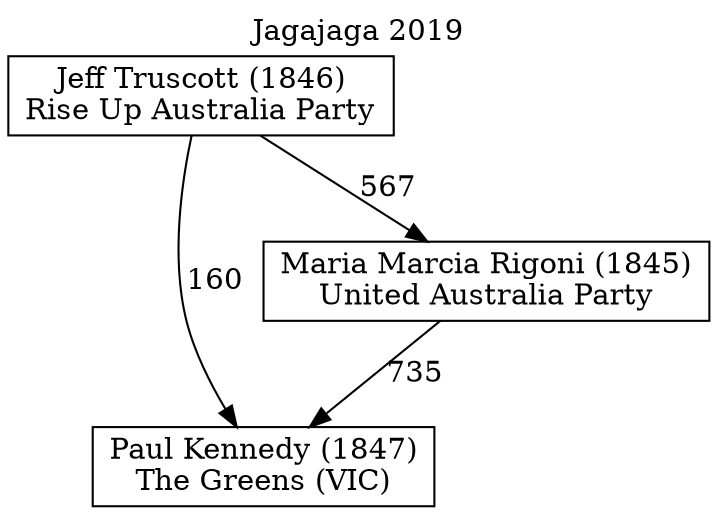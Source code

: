 // House preference flow
digraph "Paul Kennedy (1847)_Jagajaga_2019" {
	graph [label="Jagajaga 2019" labelloc=t mclimit=10]
	node [shape=box]
	"Paul Kennedy (1847)" [label="Paul Kennedy (1847)
The Greens (VIC)"]
	"Maria Marcia Rigoni (1845)" [label="Maria Marcia Rigoni (1845)
United Australia Party"]
	"Jeff Truscott (1846)" [label="Jeff Truscott (1846)
Rise Up Australia Party"]
	"Paul Kennedy (1847)" [label="Paul Kennedy (1847)
The Greens (VIC)"]
	"Jeff Truscott (1846)" [label="Jeff Truscott (1846)
Rise Up Australia Party"]
	"Jeff Truscott (1846)" [label="Jeff Truscott (1846)
Rise Up Australia Party"]
	"Maria Marcia Rigoni (1845)" [label="Maria Marcia Rigoni (1845)
United Australia Party"]
	"Jeff Truscott (1846)" [label="Jeff Truscott (1846)
Rise Up Australia Party"]
	"Jeff Truscott (1846)" [label="Jeff Truscott (1846)
Rise Up Australia Party"]
	"Maria Marcia Rigoni (1845)" -> "Paul Kennedy (1847)" [label=735]
	"Jeff Truscott (1846)" -> "Maria Marcia Rigoni (1845)" [label=567]
	"Jeff Truscott (1846)" -> "Paul Kennedy (1847)" [label=160]
}
